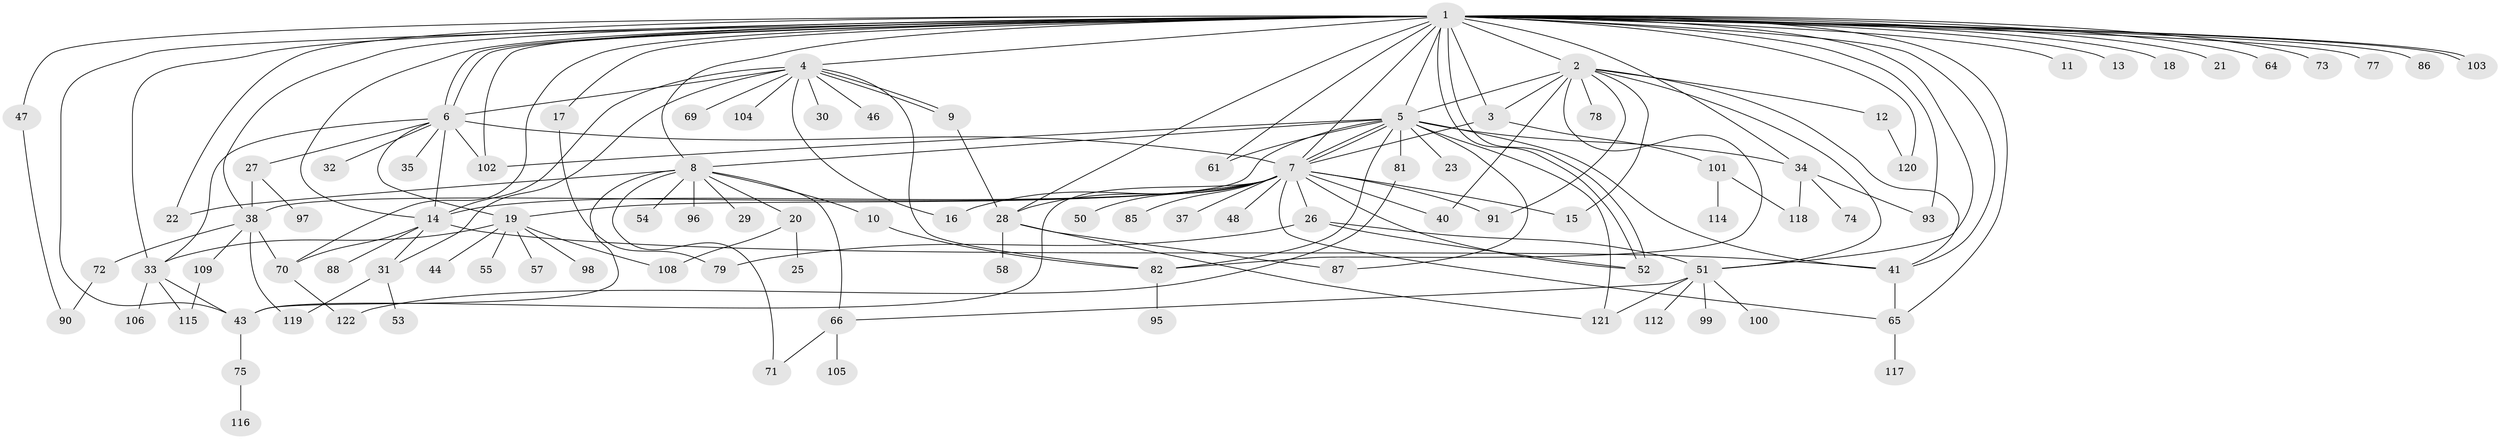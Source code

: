 // Generated by graph-tools (version 1.1) at 2025/51/02/27/25 19:51:59]
// undirected, 98 vertices, 160 edges
graph export_dot {
graph [start="1"]
  node [color=gray90,style=filled];
  1 [super="+45"];
  2 [super="+49"];
  3 [super="+56"];
  4 [super="+60"];
  5 [super="+84"];
  6 [super="+110"];
  7 [super="+94"];
  8 [super="+62"];
  9;
  10;
  11;
  12 [super="+68"];
  13;
  14 [super="+76"];
  15;
  16;
  17;
  18;
  19 [super="+24"];
  20 [super="+80"];
  21;
  22 [super="+59"];
  23;
  25;
  26;
  27;
  28;
  29;
  30;
  31 [super="+39"];
  32;
  33 [super="+63"];
  34 [super="+36"];
  35;
  37;
  38 [super="+67"];
  40;
  41 [super="+42"];
  43;
  44;
  46;
  47;
  48;
  50;
  51 [super="+111"];
  52;
  53;
  54;
  55;
  57;
  58 [super="+83"];
  61;
  64;
  65;
  66 [super="+113"];
  69;
  70;
  71;
  72;
  73;
  74;
  75;
  77;
  78;
  79 [super="+92"];
  81;
  82 [super="+89"];
  85;
  86;
  87;
  88;
  90 [super="+107"];
  91;
  93;
  95;
  96;
  97;
  98;
  99;
  100;
  101;
  102;
  103;
  104;
  105;
  106;
  108;
  109;
  112;
  114;
  115;
  116;
  117;
  118;
  119;
  120;
  121;
  122;
  1 -- 2;
  1 -- 4;
  1 -- 5 [weight=2];
  1 -- 6;
  1 -- 6;
  1 -- 7;
  1 -- 8;
  1 -- 11;
  1 -- 13;
  1 -- 14;
  1 -- 17;
  1 -- 18;
  1 -- 21;
  1 -- 28;
  1 -- 33;
  1 -- 38;
  1 -- 43;
  1 -- 47;
  1 -- 51;
  1 -- 52;
  1 -- 52;
  1 -- 61;
  1 -- 64;
  1 -- 65;
  1 -- 70;
  1 -- 73;
  1 -- 77;
  1 -- 86;
  1 -- 93;
  1 -- 103;
  1 -- 103;
  1 -- 120;
  1 -- 102;
  1 -- 34;
  1 -- 41;
  1 -- 3;
  1 -- 22;
  2 -- 3;
  2 -- 5 [weight=2];
  2 -- 12;
  2 -- 15;
  2 -- 40;
  2 -- 41;
  2 -- 51;
  2 -- 78;
  2 -- 82;
  2 -- 91;
  3 -- 7;
  3 -- 101;
  4 -- 9;
  4 -- 9;
  4 -- 14;
  4 -- 16;
  4 -- 30;
  4 -- 31;
  4 -- 46;
  4 -- 69;
  4 -- 82;
  4 -- 104;
  4 -- 6;
  5 -- 7;
  5 -- 7;
  5 -- 8;
  5 -- 23;
  5 -- 34;
  5 -- 38;
  5 -- 41;
  5 -- 61;
  5 -- 81;
  5 -- 87;
  5 -- 102;
  5 -- 121;
  5 -- 82;
  6 -- 7;
  6 -- 14 [weight=2];
  6 -- 19;
  6 -- 27;
  6 -- 32;
  6 -- 33;
  6 -- 35;
  6 -- 102;
  7 -- 14;
  7 -- 15;
  7 -- 19;
  7 -- 26;
  7 -- 28;
  7 -- 37;
  7 -- 40;
  7 -- 43;
  7 -- 48;
  7 -- 50;
  7 -- 52;
  7 -- 65;
  7 -- 85;
  7 -- 91;
  7 -- 16;
  8 -- 10;
  8 -- 20;
  8 -- 22;
  8 -- 29;
  8 -- 43;
  8 -- 54;
  8 -- 66;
  8 -- 71;
  8 -- 96;
  9 -- 28;
  10 -- 82;
  12 -- 120;
  14 -- 31;
  14 -- 88;
  14 -- 41;
  14 -- 70;
  17 -- 79;
  19 -- 33;
  19 -- 44;
  19 -- 55;
  19 -- 57;
  19 -- 108;
  19 -- 98;
  20 -- 25;
  20 -- 108;
  26 -- 51;
  26 -- 52;
  26 -- 79;
  27 -- 38;
  27 -- 97;
  28 -- 58;
  28 -- 87;
  28 -- 121;
  31 -- 119;
  31 -- 53;
  33 -- 106;
  33 -- 115;
  33 -- 43;
  34 -- 74;
  34 -- 93;
  34 -- 118;
  38 -- 70;
  38 -- 72;
  38 -- 109;
  38 -- 119;
  41 -- 65;
  43 -- 75;
  47 -- 90;
  51 -- 66;
  51 -- 99;
  51 -- 100;
  51 -- 112;
  51 -- 121;
  65 -- 117;
  66 -- 71;
  66 -- 105;
  70 -- 122;
  72 -- 90;
  75 -- 116;
  81 -- 122;
  82 -- 95;
  101 -- 114;
  101 -- 118;
  109 -- 115;
}
